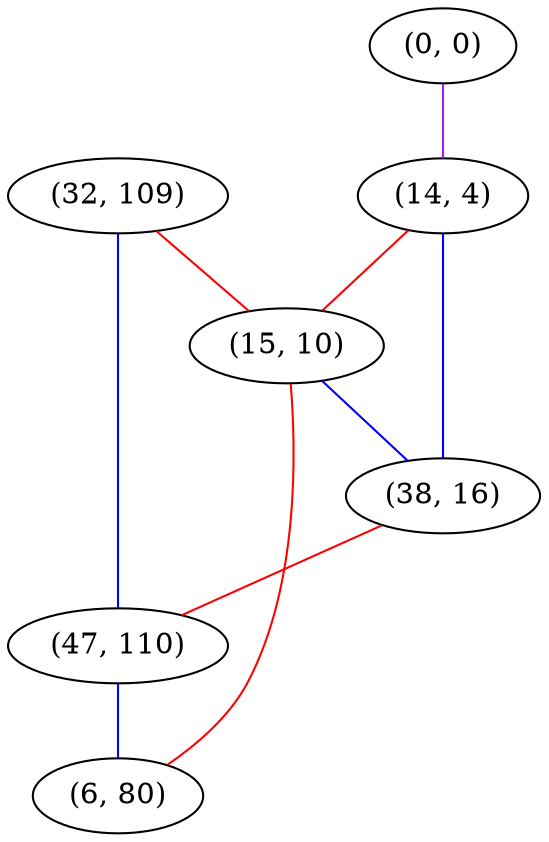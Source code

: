 graph "" {
"(0, 0)";
"(14, 4)";
"(32, 109)";
"(15, 10)";
"(38, 16)";
"(47, 110)";
"(6, 80)";
"(0, 0)" -- "(14, 4)"  [color=purple, key=0, weight=4];
"(14, 4)" -- "(38, 16)"  [color=blue, key=0, weight=3];
"(14, 4)" -- "(15, 10)"  [color=red, key=0, weight=1];
"(32, 109)" -- "(47, 110)"  [color=blue, key=0, weight=3];
"(32, 109)" -- "(15, 10)"  [color=red, key=0, weight=1];
"(15, 10)" -- "(6, 80)"  [color=red, key=0, weight=1];
"(15, 10)" -- "(38, 16)"  [color=blue, key=0, weight=3];
"(38, 16)" -- "(47, 110)"  [color=red, key=0, weight=1];
"(47, 110)" -- "(6, 80)"  [color=blue, key=0, weight=3];
}

